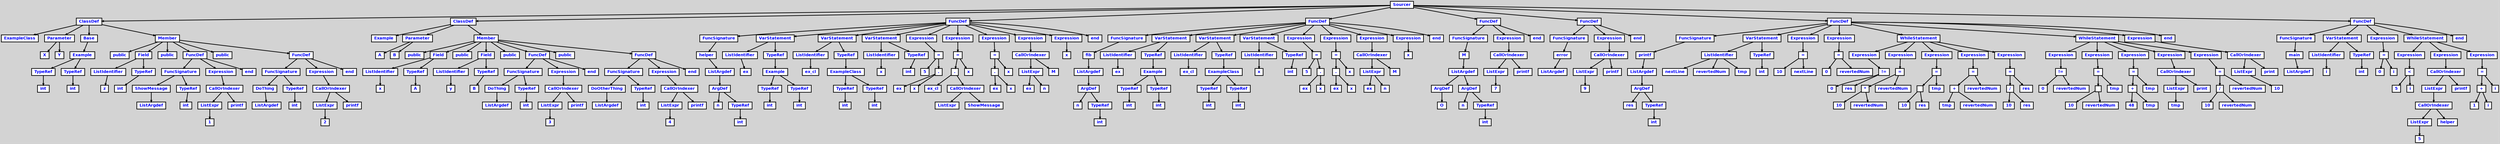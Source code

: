 digraph {

	ordering=out;
	ranksep=.4;
	bgcolor="lightgrey";  node [shape=box, fixedsize=false, fontsize=12, fontname="Helvetica-bold", fontcolor="blue"
	width=.25, height=.25, color="black", fillcolor="white", style="filled, solid, bold"];

	edge [arrowsize=.5, color="black", style="bold"]

	n0000127E7763D628[label="Sourcer"]
	n0000127E776074D8[label="ClassDef"]
	n0000127E776073A0[label="ExampleClass"]
	n0000127E77607748[label="Parameter"]
	n0000127E77601BE0[label="X"]
	n0000127E77601D18[label="Y"]
	n0000127E77607880[label="Base"]
	n0000127E776079B8[label="Example"]
	n0000127E77601F88[label="TypeRef"]
	n0000127E77601AA8[label="int"]
	n0000127E776021F8[label="TypeRef"]
	n0000127E77601E50[label="int"]
	n0000127E77607AF0[label="Member"]
	n0000127E77602330[label="public"]
	n0000127E77602A80[label="Field"]
	n0000127E776025A0[label="ListIdentifier"]
	n0000127E77602468[label="z"]
	n0000127E77602948[label="TypeRef"]
	n0000127E776026D8[label="int"]
	n0000127E77602BB8[label="public"]
	n0000127E77604A30[label="FuncDef"]
	n0000127E776031D0[label="FuncSignature"]
	n0000127E77603308[label="ShowMessage"]
	n0000127E77602E28[label="ListArgdef"]
	n0000127E77603098[label="TypeRef"]
	n0000127E77602CF0[label="int"]
	n0000127E77604CA0[label="Expression"]
	n0000127E77604DD8[label="CallOrIndexer"]
	n0000127E77604550[label="ListExpr"]
	n0000127E776041A8[label="1"]
	n0000127E77604070[label="printf"]
	n0000127E77603CC8[label="end"]
	n0000127E77605048[label="public"]
	n0000127E77606EC0[label="FuncDef"]
	n0000127E77605660[label="FuncSignature"]
	n0000127E77605798[label="DoThing"]
	n0000127E776052B8[label="ListArgdef"]
	n0000127E77605528[label="TypeRef"]
	n0000127E77605180[label="int"]
	n0000127E77607130[label="Expression"]
	n0000127E77607268[label="CallOrIndexer"]
	n0000127E776069E0[label="ListExpr"]
	n0000127E77606638[label="2"]
	n0000127E77606500[label="printf"]
	n0000127E77606158[label="end"]
	n0000127E7760D8C8[label="ClassDef"]
	n0000127E7760D790[label="Example"]
	n0000127E7760DB38[label="Parameter"]
	n0000127E77607C28[label="A"]
	n0000127E77607D60[label="B"]
	n0000127E7760DC70[label="Member"]
	n0000127E77607E98[label="public"]
	n0000127E776085E8[label="Field"]
	n0000127E77608108[label="ListIdentifier"]
	n0000127E77607FD0[label="x"]
	n0000127E776084B0[label="TypeRef"]
	n0000127E77608378[label="A"]
	n0000127E77608720[label="public"]
	n0000127E77608E70[label="Field"]
	n0000127E77608990[label="ListIdentifier"]
	n0000127E77608858[label="y"]
	n0000127E77608D38[label="TypeRef"]
	n0000127E77608C00[label="B"]
	n0000127E77608FA8[label="public"]
	n0000127E7760AE20[label="FuncDef"]
	n0000127E776095C0[label="FuncSignature"]
	n0000127E776096F8[label="DoThing"]
	n0000127E77609218[label="ListArgdef"]
	n0000127E77609488[label="TypeRef"]
	n0000127E776090E0[label="int"]
	n0000127E7760B090[label="Expression"]
	n0000127E7760B1C8[label="CallOrIndexer"]
	n0000127E7760A940[label="ListExpr"]
	n0000127E7760A598[label="3"]
	n0000127E7760A460[label="printf"]
	n0000127E7760A0B8[label="end"]
	n0000127E7760B438[label="public"]
	n0000127E7760D2B0[label="FuncDef"]
	n0000127E7760BA50[label="FuncSignature"]
	n0000127E7760BB88[label="DoOtherThing"]
	n0000127E7760B6A8[label="ListArgdef"]
	n0000127E7760B918[label="TypeRef"]
	n0000127E7760B570[label="int"]
	n0000127E7760D520[label="Expression"]
	n0000127E7760D658[label="CallOrIndexer"]
	n0000127E7760CDD0[label="ListExpr"]
	n0000127E7760CA28[label="4"]
	n0000127E7760C8F0[label="printf"]
	n0000127E7760C548[label="end"]
	n0000127E77617D50[label="FuncDef"]
	n0000127E7760E3C0[label="FuncSignature"]
	n0000127E7760E4F8[label="helper"]
	n0000127E7760E288[label="ListArgdef"]
	n0000127E7760E018[label="ArgDef"]
	n0000127E7760DDA8[label="n"]
	n0000127E7760DEE0[label="TypeRef"]
	n0000127E7760DA00[label="int"]
	n0000127E7760ED80[label="VarStatement"]
	n0000127E7760E768[label="ListIdentifier"]
	n0000127E7760E630[label="ex"]
	n0000127E7760F128[label="TypeRef"]
	n0000127E7760EFF0[label="Example"]
	n0000127E7760EC48[label="TypeRef"]
	n0000127E7760E9D8[label="int"]
	n0000127E7760EEB8[label="TypeRef"]
	n0000127E7760EB10[label="int"]
	n0000127E7760F878[label="VarStatement"]
	n0000127E7760F260[label="ListIdentifier"]
	n0000127E7760E8A0[label="ex_cl"]
	n0000127E7760FC20[label="TypeRef"]
	n0000127E7760FAE8[label="ExampleClass"]
	n0000127E7760F740[label="TypeRef"]
	n0000127E7760F4D0[label="int"]
	n0000127E7760F9B0[label="TypeRef"]
	n0000127E7760F608[label="int"]
	n0000127E77610100[label="VarStatement"]
	n0000127E7760FD58[label="ListIdentifier"]
	n0000127E7760F398[label="x"]
	n0000127E77610238[label="TypeRef"]
	n0000127E7760FFC8[label="int"]
	n0000127E776115B8[label="Expression"]
	n0000127E776116F0[label="="]
	n0000127E77611348[label="5"]
	n0000127E77611210[label="."]
	n0000127E77610FA0[label="ex"]
	n0000127E77610E68[label="x"]
	n0000127E77612A70[label="Expression"]
	n0000127E77614198[label="="]
	n0000127E776142D0[label="."]
	n0000127E77612E18[label="ex_cl"]
	n0000127E77613F28[label="CallOrIndexer"]
	n0000127E776136A0[label="ListExpr"]
	n0000127E77612F50[label="ShowMessage"]
	n0000127E77611A98[label="x"]
	n0000127E77614F00[label="Expression"]
	n0000127E77615788[label="="]
	n0000127E77615650[label="."]
	n0000127E776152A8[label="ex"]
	n0000127E77615518[label="x"]
	n0000127E77614540[label="x"]
	n0000127E77617600[label="Expression"]
	n0000127E77617738[label="CallOrIndexer"]
	n0000127E77616EB0[label="ListExpr"]
	n0000127E77616760[label="ex"]
	n0000127E77616B08[label="n"]
	n0000127E77616628[label="M"]
	n0000127E77617E88[label="Expression"]
	n0000127E77617AE0[label="x"]
	n0000127E776179A8[label="end"]
	n0000127E7761F5F8[label="FuncDef"]
	n0000127E77618710[label="FuncSignature"]
	n0000127E77618848[label="fib"]
	n0000127E776185D8[label="ListArgdef"]
	n0000127E77618368[label="ArgDef"]
	n0000127E776180F8[label="n"]
	n0000127E77618230[label="TypeRef"]
	n0000127E77617FC0[label="int"]
	n0000127E776190D0[label="VarStatement"]
	n0000127E77618AB8[label="ListIdentifier"]
	n0000127E77618980[label="ex"]
	n0000127E77619478[label="TypeRef"]
	n0000127E77619340[label="Example"]
	n0000127E77618F98[label="TypeRef"]
	n0000127E77618D28[label="int"]
	n0000127E77619208[label="TypeRef"]
	n0000127E77618E60[label="int"]
	n0000127E77619BC8[label="VarStatement"]
	n0000127E776195B0[label="ListIdentifier"]
	n0000127E77618BF0[label="ex_cl"]
	n0000127E77619F70[label="TypeRef"]
	n0000127E77619E38[label="ExampleClass"]
	n0000127E77619A90[label="TypeRef"]
	n0000127E77619820[label="int"]
	n0000127E77619D00[label="TypeRef"]
	n0000127E77619958[label="int"]
	n0000127E7761A450[label="VarStatement"]
	n0000127E7761A0A8[label="ListIdentifier"]
	n0000127E776196E8[label="x"]
	n0000127E7761A588[label="TypeRef"]
	n0000127E7761A318[label="int"]
	n0000127E7761B908[label="Expression"]
	n0000127E7761BA40[label="="]
	n0000127E7761B698[label="5"]
	n0000127E7761B560[label="."]
	n0000127E7761B2F0[label="ex"]
	n0000127E7761B1B8[label="x"]
	n0000127E7761C7A8[label="Expression"]
	n0000127E7761D030[label="="]
	n0000127E7761CEF8[label="."]
	n0000127E7761CB50[label="ex"]
	n0000127E7761CDC0[label="x"]
	n0000127E7761BDE8[label="x"]
	n0000127E7761EEA8[label="Expression"]
	n0000127E7761EFE0[label="CallOrIndexer"]
	n0000127E7761E758[label="ListExpr"]
	n0000127E7761E008[label="ex"]
	n0000127E7761E3B0[label="n"]
	n0000127E7761DED0[label="M"]
	n0000127E7761F730[label="Expression"]
	n0000127E7761F388[label="x"]
	n0000127E7761F250[label="end"]
	n0000127E77621A88[label="FuncDef"]
	n0000127E77620228[label="FuncSignature"]
	n0000127E77620360[label="M"]
	n0000127E776200F0[label="ListArgdef"]
	n0000127E7761F9A0[label="ArgDef"]
	n0000127E7761F868[label="O"]
	n0000127E7761FE80[label="ArgDef"]
	n0000127E7761FC10[label="n"]
	n0000127E7761FD48[label="TypeRef"]
	n0000127E7761FAD8[label="int"]
	n0000127E77621CF8[label="Expression"]
	n0000127E77621E30[label="CallOrIndexer"]
	n0000127E776215A8[label="ListExpr"]
	n0000127E77621200[label="7"]
	n0000127E776210C8[label="printf"]
	n0000127E77620D20[label="end"]
	n0000127E77623A38[label="FuncDef"]
	n0000127E776221D8[label="FuncSignature"]
	n0000127E77622310[label="error"]
	n0000127E776220A0[label="ListArgdef"]
	n0000127E77623CA8[label="Expression"]
	n0000127E77623DE0[label="CallOrIndexer"]
	n0000127E77623558[label="ListExpr"]
	n0000127E776231B0[label="9"]
	n0000127E77623078[label="printf"]
	n0000127E77622CD0[label="end"]
	n0000127E77636260[label="FuncDef"]
	n0000127E77624668[label="FuncSignature"]
	n0000127E776247A0[label="printf"]
	n0000127E77624530[label="ListArgdef"]
	n0000127E776242C0[label="ArgDef"]
	n0000127E77624050[label="res"]
	n0000127E77624188[label="TypeRef"]
	n0000127E77623F18[label="int"]
	n0000127E77625028[label="VarStatement"]
	n0000127E77624A10[label="ListIdentifier"]
	n0000127E776248D8[label="nextLine"]
	n0000127E77624B48[label="revertedNum"]
	n0000127E77624C80[label="tmp"]
	n0000127E77625160[label="TypeRef"]
	n0000127E77624EF0[label="int"]
	n0000127E77625C58[label="Expression"]
	n0000127E77626138[label="="]
	n0000127E77625D90[label="10"]
	n0000127E77625508[label="nextLine"]
	n0000127E77626AF8[label="Expression"]
	n0000127E77626FD8[label="="]
	n0000127E77626C30[label="0"]
	n0000127E776263A8[label="revertedNum"]
	n0000127E7762D290[label="WhileStatement"]
	n0000127E7762D500[label="Expression"]
	n0000127E77627AD0[label="!="]
	n0000127E77627D40[label="0"]
	n0000127E77627248[label="res"]
	n0000127E77628E50[label="Expression"]
	n0000127E77629468[label="="]
	n0000127E77629330[label="*"]
	n0000127E776295A0[label="10"]
	n0000127E776290C0[label="revertedNum"]
	n0000127E77628220[label="revertedNum"]
	n0000127E7762A578[label="Expression"]
	n0000127E7762AB90[label="="]
	n0000127E7762AA58[label=""]
	n0000127E7762ACC8[label="10"]
	n0000127E7762A7E8[label="res"]
	n0000127E77629948[label="tmp"]
	n0000127E7762BCA0[label="Expression"]
	n0000127E7762C2B8[label="="]
	n0000127E7762C180[label="+"]
	n0000127E7762C3F0[label="tmp"]
	n0000127E7762BF10[label="revertedNum"]
	n0000127E7762B070[label="revertedNum"]
	n0000127E7762D3C8[label="Expression"]
	n0000127E7762D9E0[label="="]
	n0000127E7762D8A8[label="/"]
	n0000127E7762DB18[label="10"]
	n0000127E7762D638[label="res"]
	n0000127E7762C798[label="res"]
	n0000127E776342B0[label="WhileStatement"]
	n0000127E77634520[label="Expression"]
	n0000127E7762E880[label="!="]
	n0000127E7762EAF0[label="0"]
	n0000127E7762DFF8[label="revertedNum"]
	n0000127E7762FC00[label="Expression"]
	n0000127E77630218[label="="]
	n0000127E776300E0[label=""]
	n0000127E77630350[label="10"]
	n0000127E7762FE70[label="revertedNum"]
	n0000127E7762EFD0[label="tmp"]
	n0000127E77631328[label="Expression"]
	n0000127E77631940[label="="]
	n0000127E77631808[label="+"]
	n0000127E77631A78[label="48"]
	n0000127E77631598[label="tmp"]
	n0000127E776306F8[label="tmp"]
	n0000127E776332D8[label="Expression"]
	n0000127E77633410[label="CallOrIndexer"]
	n0000127E77632B88[label="ListExpr"]
	n0000127E776327E0[label="tmp"]
	n0000127E776326A8[label="print"]
	n0000127E776343E8[label="Expression"]
	n0000127E77634A00[label="="]
	n0000127E776348C8[label="/"]
	n0000127E77634B38[label="10"]
	n0000127E77634658[label="revertedNum"]
	n0000127E776337B8[label="revertedNum"]
	n0000127E776364D0[label="Expression"]
	n0000127E77636608[label="CallOrIndexer"]
	n0000127E77635D80[label="ListExpr"]
	n0000127E776359D8[label="10"]
	n0000127E776358A0[label="print"]
	n0000127E776354F8[label="end"]
	n0000127E7763BDC8[label="FuncDef"]
	n0000127E776369B0[label="FuncSignature"]
	n0000127E77636AE8[label="main"]
	n0000127E77636878[label="ListArgdef"]
	n0000127E77637100[label="VarStatement"]
	n0000127E77636D58[label="ListIdentifier"]
	n0000127E77636C20[label="i"]
	n0000127E77637238[label="TypeRef"]
	n0000127E77636FC8[label="int"]
	n0000127E77637D30[label="Expression"]
	n0000127E77638210[label="="]
	n0000127E77637E68[label="0"]
	n0000127E776375E0[label="i"]
	n0000127E7763CB30[label="WhileStatement"]
	n0000127E7763CDA0[label="Expression"]
	n0000127E77638D08[label="<"]
	n0000127E77638F78[label="5"]
	n0000127E77638480[label="i"]
	n0000127E7763BB58[label="Expression"]
	n0000127E7763BC90[label="CallOrIndexer"]
	n0000127E7763B2D0[label="ListExpr"]
	n0000127E7763B408[label="CallOrIndexer"]
	n0000127E7763AB80[label="ListExpr"]
	n0000127E7763A7D8[label="5"]
	n0000127E7763A6A0[label="helper"]
	n0000127E7763A430[label="printf"]
	n0000127E7763CC68[label="Expression"]
	n0000127E7763D280[label="="]
	n0000127E7763D148[label="+"]
	n0000127E7763D3B8[label="1"]
	n0000127E7763CED8[label="i"]
	n0000127E7763C038[label="i"]
	n0000127E776380D8[label="end"]

		n0000127E7763D628 -> n0000127E776074D8		// Sourcer -> ClassDef
		n0000127E776074D8 -> n0000127E776073A0		// ClassDef -> ExampleClass
		n0000127E776074D8 -> n0000127E77607748		// ClassDef -> Parameter
		n0000127E77607748 -> n0000127E77601BE0		// Parameter -> X
		n0000127E77607748 -> n0000127E77601D18		// Parameter -> Y
		n0000127E776074D8 -> n0000127E77607880		// ClassDef -> Base
		n0000127E77607880 -> n0000127E776079B8		// Base -> Example
		n0000127E776079B8 -> n0000127E77601F88		// Example -> TypeRef
		n0000127E77601F88 -> n0000127E77601AA8		// TypeRef -> int
		n0000127E776079B8 -> n0000127E776021F8		// Example -> TypeRef
		n0000127E776021F8 -> n0000127E77601E50		// TypeRef -> int
		n0000127E776074D8 -> n0000127E77607AF0		// ClassDef -> Member
		n0000127E77607AF0 -> n0000127E77602330		// Member -> public
		n0000127E77607AF0 -> n0000127E77602A80		// Member -> Field
		n0000127E77602A80 -> n0000127E776025A0		// Field -> ListIdentifier
		n0000127E776025A0 -> n0000127E77602468		// ListIdentifier -> z
		n0000127E77602A80 -> n0000127E77602948		// Field -> TypeRef
		n0000127E77602948 -> n0000127E776026D8		// TypeRef -> int
		n0000127E77607AF0 -> n0000127E77602BB8		// Member -> public
		n0000127E77607AF0 -> n0000127E77604A30		// Member -> FuncDef
		n0000127E77604A30 -> n0000127E776031D0		// FuncDef -> FuncSignature
		n0000127E776031D0 -> n0000127E77603308		// FuncSignature -> ShowMessage
		n0000127E77603308 -> n0000127E77602E28		// ShowMessage -> ListArgdef
		n0000127E776031D0 -> n0000127E77603098		// FuncSignature -> TypeRef
		n0000127E77603098 -> n0000127E77602CF0		// TypeRef -> int
		n0000127E77604A30 -> n0000127E77604CA0		// FuncDef -> Expression
		n0000127E77604CA0 -> n0000127E77604DD8		// Expression -> CallOrIndexer
		n0000127E77604DD8 -> n0000127E77604550		// CallOrIndexer -> ListExpr
		n0000127E77604550 -> n0000127E776041A8		// ListExpr -> 1
		n0000127E77604DD8 -> n0000127E77604070		// CallOrIndexer -> printf
		n0000127E77604A30 -> n0000127E77603CC8		// FuncDef -> end
		n0000127E77607AF0 -> n0000127E77605048		// Member -> public
		n0000127E77607AF0 -> n0000127E77606EC0		// Member -> FuncDef
		n0000127E77606EC0 -> n0000127E77605660		// FuncDef -> FuncSignature
		n0000127E77605660 -> n0000127E77605798		// FuncSignature -> DoThing
		n0000127E77605798 -> n0000127E776052B8		// DoThing -> ListArgdef
		n0000127E77605660 -> n0000127E77605528		// FuncSignature -> TypeRef
		n0000127E77605528 -> n0000127E77605180		// TypeRef -> int
		n0000127E77606EC0 -> n0000127E77607130		// FuncDef -> Expression
		n0000127E77607130 -> n0000127E77607268		// Expression -> CallOrIndexer
		n0000127E77607268 -> n0000127E776069E0		// CallOrIndexer -> ListExpr
		n0000127E776069E0 -> n0000127E77606638		// ListExpr -> 2
		n0000127E77607268 -> n0000127E77606500		// CallOrIndexer -> printf
		n0000127E77606EC0 -> n0000127E77606158		// FuncDef -> end
		n0000127E7763D628 -> n0000127E7760D8C8		// Sourcer -> ClassDef
		n0000127E7760D8C8 -> n0000127E7760D790		// ClassDef -> Example
		n0000127E7760D8C8 -> n0000127E7760DB38		// ClassDef -> Parameter
		n0000127E7760DB38 -> n0000127E77607C28		// Parameter -> A
		n0000127E7760DB38 -> n0000127E77607D60		// Parameter -> B
		n0000127E7760D8C8 -> n0000127E7760DC70		// ClassDef -> Member
		n0000127E7760DC70 -> n0000127E77607E98		// Member -> public
		n0000127E7760DC70 -> n0000127E776085E8		// Member -> Field
		n0000127E776085E8 -> n0000127E77608108		// Field -> ListIdentifier
		n0000127E77608108 -> n0000127E77607FD0		// ListIdentifier -> x
		n0000127E776085E8 -> n0000127E776084B0		// Field -> TypeRef
		n0000127E776084B0 -> n0000127E77608378		// TypeRef -> A
		n0000127E7760DC70 -> n0000127E77608720		// Member -> public
		n0000127E7760DC70 -> n0000127E77608E70		// Member -> Field
		n0000127E77608E70 -> n0000127E77608990		// Field -> ListIdentifier
		n0000127E77608990 -> n0000127E77608858		// ListIdentifier -> y
		n0000127E77608E70 -> n0000127E77608D38		// Field -> TypeRef
		n0000127E77608D38 -> n0000127E77608C00		// TypeRef -> B
		n0000127E7760DC70 -> n0000127E77608FA8		// Member -> public
		n0000127E7760DC70 -> n0000127E7760AE20		// Member -> FuncDef
		n0000127E7760AE20 -> n0000127E776095C0		// FuncDef -> FuncSignature
		n0000127E776095C0 -> n0000127E776096F8		// FuncSignature -> DoThing
		n0000127E776096F8 -> n0000127E77609218		// DoThing -> ListArgdef
		n0000127E776095C0 -> n0000127E77609488		// FuncSignature -> TypeRef
		n0000127E77609488 -> n0000127E776090E0		// TypeRef -> int
		n0000127E7760AE20 -> n0000127E7760B090		// FuncDef -> Expression
		n0000127E7760B090 -> n0000127E7760B1C8		// Expression -> CallOrIndexer
		n0000127E7760B1C8 -> n0000127E7760A940		// CallOrIndexer -> ListExpr
		n0000127E7760A940 -> n0000127E7760A598		// ListExpr -> 3
		n0000127E7760B1C8 -> n0000127E7760A460		// CallOrIndexer -> printf
		n0000127E7760AE20 -> n0000127E7760A0B8		// FuncDef -> end
		n0000127E7760DC70 -> n0000127E7760B438		// Member -> public
		n0000127E7760DC70 -> n0000127E7760D2B0		// Member -> FuncDef
		n0000127E7760D2B0 -> n0000127E7760BA50		// FuncDef -> FuncSignature
		n0000127E7760BA50 -> n0000127E7760BB88		// FuncSignature -> DoOtherThing
		n0000127E7760BB88 -> n0000127E7760B6A8		// DoOtherThing -> ListArgdef
		n0000127E7760BA50 -> n0000127E7760B918		// FuncSignature -> TypeRef
		n0000127E7760B918 -> n0000127E7760B570		// TypeRef -> int
		n0000127E7760D2B0 -> n0000127E7760D520		// FuncDef -> Expression
		n0000127E7760D520 -> n0000127E7760D658		// Expression -> CallOrIndexer
		n0000127E7760D658 -> n0000127E7760CDD0		// CallOrIndexer -> ListExpr
		n0000127E7760CDD0 -> n0000127E7760CA28		// ListExpr -> 4
		n0000127E7760D658 -> n0000127E7760C8F0		// CallOrIndexer -> printf
		n0000127E7760D2B0 -> n0000127E7760C548		// FuncDef -> end
		n0000127E7763D628 -> n0000127E77617D50		// Sourcer -> FuncDef
		n0000127E77617D50 -> n0000127E7760E3C0		// FuncDef -> FuncSignature
		n0000127E7760E3C0 -> n0000127E7760E4F8		// FuncSignature -> helper
		n0000127E7760E4F8 -> n0000127E7760E288		// helper -> ListArgdef
		n0000127E7760E288 -> n0000127E7760E018		// ListArgdef -> ArgDef
		n0000127E7760E018 -> n0000127E7760DDA8		// ArgDef -> n
		n0000127E7760E018 -> n0000127E7760DEE0		// ArgDef -> TypeRef
		n0000127E7760DEE0 -> n0000127E7760DA00		// TypeRef -> int
		n0000127E77617D50 -> n0000127E7760ED80		// FuncDef -> VarStatement
		n0000127E7760ED80 -> n0000127E7760E768		// VarStatement -> ListIdentifier
		n0000127E7760E768 -> n0000127E7760E630		// ListIdentifier -> ex
		n0000127E7760ED80 -> n0000127E7760F128		// VarStatement -> TypeRef
		n0000127E7760F128 -> n0000127E7760EFF0		// TypeRef -> Example
		n0000127E7760EFF0 -> n0000127E7760EC48		// Example -> TypeRef
		n0000127E7760EC48 -> n0000127E7760E9D8		// TypeRef -> int
		n0000127E7760EFF0 -> n0000127E7760EEB8		// Example -> TypeRef
		n0000127E7760EEB8 -> n0000127E7760EB10		// TypeRef -> int
		n0000127E77617D50 -> n0000127E7760F878		// FuncDef -> VarStatement
		n0000127E7760F878 -> n0000127E7760F260		// VarStatement -> ListIdentifier
		n0000127E7760F260 -> n0000127E7760E8A0		// ListIdentifier -> ex_cl
		n0000127E7760F878 -> n0000127E7760FC20		// VarStatement -> TypeRef
		n0000127E7760FC20 -> n0000127E7760FAE8		// TypeRef -> ExampleClass
		n0000127E7760FAE8 -> n0000127E7760F740		// ExampleClass -> TypeRef
		n0000127E7760F740 -> n0000127E7760F4D0		// TypeRef -> int
		n0000127E7760FAE8 -> n0000127E7760F9B0		// ExampleClass -> TypeRef
		n0000127E7760F9B0 -> n0000127E7760F608		// TypeRef -> int
		n0000127E77617D50 -> n0000127E77610100		// FuncDef -> VarStatement
		n0000127E77610100 -> n0000127E7760FD58		// VarStatement -> ListIdentifier
		n0000127E7760FD58 -> n0000127E7760F398		// ListIdentifier -> x
		n0000127E77610100 -> n0000127E77610238		// VarStatement -> TypeRef
		n0000127E77610238 -> n0000127E7760FFC8		// TypeRef -> int
		n0000127E77617D50 -> n0000127E776115B8		// FuncDef -> Expression
		n0000127E776115B8 -> n0000127E776116F0		// Expression -> =
		n0000127E776116F0 -> n0000127E77611348		// = -> 5
		n0000127E776116F0 -> n0000127E77611210		// = -> .
		n0000127E77611210 -> n0000127E77610FA0		// . -> ex
		n0000127E77611210 -> n0000127E77610E68		// . -> x
		n0000127E77617D50 -> n0000127E77612A70		// FuncDef -> Expression
		n0000127E77612A70 -> n0000127E77614198		// Expression -> =
		n0000127E77614198 -> n0000127E776142D0		// = -> .
		n0000127E776142D0 -> n0000127E77612E18		// . -> ex_cl
		n0000127E776142D0 -> n0000127E77613F28		// . -> CallOrIndexer
		n0000127E77613F28 -> n0000127E776136A0		// CallOrIndexer -> ListExpr
		n0000127E77613F28 -> n0000127E77612F50		// CallOrIndexer -> ShowMessage
		n0000127E77614198 -> n0000127E77611A98		// = -> x
		n0000127E77617D50 -> n0000127E77614F00		// FuncDef -> Expression
		n0000127E77614F00 -> n0000127E77615788		// Expression -> =
		n0000127E77615788 -> n0000127E77615650		// = -> .
		n0000127E77615650 -> n0000127E776152A8		// . -> ex
		n0000127E77615650 -> n0000127E77615518		// . -> x
		n0000127E77615788 -> n0000127E77614540		// = -> x
		n0000127E77617D50 -> n0000127E77617600		// FuncDef -> Expression
		n0000127E77617600 -> n0000127E77617738		// Expression -> CallOrIndexer
		n0000127E77617738 -> n0000127E77616EB0		// CallOrIndexer -> ListExpr
		n0000127E77616EB0 -> n0000127E77616760		// ListExpr -> ex
		n0000127E77616EB0 -> n0000127E77616B08		// ListExpr -> n
		n0000127E77617738 -> n0000127E77616628		// CallOrIndexer -> M
		n0000127E77617D50 -> n0000127E77617E88		// FuncDef -> Expression
		n0000127E77617E88 -> n0000127E77617AE0		// Expression -> x
		n0000127E77617D50 -> n0000127E776179A8		// FuncDef -> end
		n0000127E7763D628 -> n0000127E7761F5F8		// Sourcer -> FuncDef
		n0000127E7761F5F8 -> n0000127E77618710		// FuncDef -> FuncSignature
		n0000127E77618710 -> n0000127E77618848		// FuncSignature -> fib
		n0000127E77618848 -> n0000127E776185D8		// fib -> ListArgdef
		n0000127E776185D8 -> n0000127E77618368		// ListArgdef -> ArgDef
		n0000127E77618368 -> n0000127E776180F8		// ArgDef -> n
		n0000127E77618368 -> n0000127E77618230		// ArgDef -> TypeRef
		n0000127E77618230 -> n0000127E77617FC0		// TypeRef -> int
		n0000127E7761F5F8 -> n0000127E776190D0		// FuncDef -> VarStatement
		n0000127E776190D0 -> n0000127E77618AB8		// VarStatement -> ListIdentifier
		n0000127E77618AB8 -> n0000127E77618980		// ListIdentifier -> ex
		n0000127E776190D0 -> n0000127E77619478		// VarStatement -> TypeRef
		n0000127E77619478 -> n0000127E77619340		// TypeRef -> Example
		n0000127E77619340 -> n0000127E77618F98		// Example -> TypeRef
		n0000127E77618F98 -> n0000127E77618D28		// TypeRef -> int
		n0000127E77619340 -> n0000127E77619208		// Example -> TypeRef
		n0000127E77619208 -> n0000127E77618E60		// TypeRef -> int
		n0000127E7761F5F8 -> n0000127E77619BC8		// FuncDef -> VarStatement
		n0000127E77619BC8 -> n0000127E776195B0		// VarStatement -> ListIdentifier
		n0000127E776195B0 -> n0000127E77618BF0		// ListIdentifier -> ex_cl
		n0000127E77619BC8 -> n0000127E77619F70		// VarStatement -> TypeRef
		n0000127E77619F70 -> n0000127E77619E38		// TypeRef -> ExampleClass
		n0000127E77619E38 -> n0000127E77619A90		// ExampleClass -> TypeRef
		n0000127E77619A90 -> n0000127E77619820		// TypeRef -> int
		n0000127E77619E38 -> n0000127E77619D00		// ExampleClass -> TypeRef
		n0000127E77619D00 -> n0000127E77619958		// TypeRef -> int
		n0000127E7761F5F8 -> n0000127E7761A450		// FuncDef -> VarStatement
		n0000127E7761A450 -> n0000127E7761A0A8		// VarStatement -> ListIdentifier
		n0000127E7761A0A8 -> n0000127E776196E8		// ListIdentifier -> x
		n0000127E7761A450 -> n0000127E7761A588		// VarStatement -> TypeRef
		n0000127E7761A588 -> n0000127E7761A318		// TypeRef -> int
		n0000127E7761F5F8 -> n0000127E7761B908		// FuncDef -> Expression
		n0000127E7761B908 -> n0000127E7761BA40		// Expression -> =
		n0000127E7761BA40 -> n0000127E7761B698		// = -> 5
		n0000127E7761BA40 -> n0000127E7761B560		// = -> .
		n0000127E7761B560 -> n0000127E7761B2F0		// . -> ex
		n0000127E7761B560 -> n0000127E7761B1B8		// . -> x
		n0000127E7761F5F8 -> n0000127E7761C7A8		// FuncDef -> Expression
		n0000127E7761C7A8 -> n0000127E7761D030		// Expression -> =
		n0000127E7761D030 -> n0000127E7761CEF8		// = -> .
		n0000127E7761CEF8 -> n0000127E7761CB50		// . -> ex
		n0000127E7761CEF8 -> n0000127E7761CDC0		// . -> x
		n0000127E7761D030 -> n0000127E7761BDE8		// = -> x
		n0000127E7761F5F8 -> n0000127E7761EEA8		// FuncDef -> Expression
		n0000127E7761EEA8 -> n0000127E7761EFE0		// Expression -> CallOrIndexer
		n0000127E7761EFE0 -> n0000127E7761E758		// CallOrIndexer -> ListExpr
		n0000127E7761E758 -> n0000127E7761E008		// ListExpr -> ex
		n0000127E7761E758 -> n0000127E7761E3B0		// ListExpr -> n
		n0000127E7761EFE0 -> n0000127E7761DED0		// CallOrIndexer -> M
		n0000127E7761F5F8 -> n0000127E7761F730		// FuncDef -> Expression
		n0000127E7761F730 -> n0000127E7761F388		// Expression -> x
		n0000127E7761F5F8 -> n0000127E7761F250		// FuncDef -> end
		n0000127E7763D628 -> n0000127E77621A88		// Sourcer -> FuncDef
		n0000127E77621A88 -> n0000127E77620228		// FuncDef -> FuncSignature
		n0000127E77620228 -> n0000127E77620360		// FuncSignature -> M
		n0000127E77620360 -> n0000127E776200F0		// M -> ListArgdef
		n0000127E776200F0 -> n0000127E7761F9A0		// ListArgdef -> ArgDef
		n0000127E7761F9A0 -> n0000127E7761F868		// ArgDef -> O
		n0000127E776200F0 -> n0000127E7761FE80		// ListArgdef -> ArgDef
		n0000127E7761FE80 -> n0000127E7761FC10		// ArgDef -> n
		n0000127E7761FE80 -> n0000127E7761FD48		// ArgDef -> TypeRef
		n0000127E7761FD48 -> n0000127E7761FAD8		// TypeRef -> int
		n0000127E77621A88 -> n0000127E77621CF8		// FuncDef -> Expression
		n0000127E77621CF8 -> n0000127E77621E30		// Expression -> CallOrIndexer
		n0000127E77621E30 -> n0000127E776215A8		// CallOrIndexer -> ListExpr
		n0000127E776215A8 -> n0000127E77621200		// ListExpr -> 7
		n0000127E77621E30 -> n0000127E776210C8		// CallOrIndexer -> printf
		n0000127E77621A88 -> n0000127E77620D20		// FuncDef -> end
		n0000127E7763D628 -> n0000127E77623A38		// Sourcer -> FuncDef
		n0000127E77623A38 -> n0000127E776221D8		// FuncDef -> FuncSignature
		n0000127E776221D8 -> n0000127E77622310		// FuncSignature -> error
		n0000127E77622310 -> n0000127E776220A0		// error -> ListArgdef
		n0000127E77623A38 -> n0000127E77623CA8		// FuncDef -> Expression
		n0000127E77623CA8 -> n0000127E77623DE0		// Expression -> CallOrIndexer
		n0000127E77623DE0 -> n0000127E77623558		// CallOrIndexer -> ListExpr
		n0000127E77623558 -> n0000127E776231B0		// ListExpr -> 9
		n0000127E77623DE0 -> n0000127E77623078		// CallOrIndexer -> printf
		n0000127E77623A38 -> n0000127E77622CD0		// FuncDef -> end
		n0000127E7763D628 -> n0000127E77636260		// Sourcer -> FuncDef
		n0000127E77636260 -> n0000127E77624668		// FuncDef -> FuncSignature
		n0000127E77624668 -> n0000127E776247A0		// FuncSignature -> printf
		n0000127E776247A0 -> n0000127E77624530		// printf -> ListArgdef
		n0000127E77624530 -> n0000127E776242C0		// ListArgdef -> ArgDef
		n0000127E776242C0 -> n0000127E77624050		// ArgDef -> res
		n0000127E776242C0 -> n0000127E77624188		// ArgDef -> TypeRef
		n0000127E77624188 -> n0000127E77623F18		// TypeRef -> int
		n0000127E77636260 -> n0000127E77625028		// FuncDef -> VarStatement
		n0000127E77625028 -> n0000127E77624A10		// VarStatement -> ListIdentifier
		n0000127E77624A10 -> n0000127E776248D8		// ListIdentifier -> nextLine
		n0000127E77624A10 -> n0000127E77624B48		// ListIdentifier -> revertedNum
		n0000127E77624A10 -> n0000127E77624C80		// ListIdentifier -> tmp
		n0000127E77625028 -> n0000127E77625160		// VarStatement -> TypeRef
		n0000127E77625160 -> n0000127E77624EF0		// TypeRef -> int
		n0000127E77636260 -> n0000127E77625C58		// FuncDef -> Expression
		n0000127E77625C58 -> n0000127E77626138		// Expression -> =
		n0000127E77626138 -> n0000127E77625D90		// = -> 10
		n0000127E77626138 -> n0000127E77625508		// = -> nextLine
		n0000127E77636260 -> n0000127E77626AF8		// FuncDef -> Expression
		n0000127E77626AF8 -> n0000127E77626FD8		// Expression -> =
		n0000127E77626FD8 -> n0000127E77626C30		// = -> 0
		n0000127E77626FD8 -> n0000127E776263A8		// = -> revertedNum
		n0000127E77636260 -> n0000127E7762D290		// FuncDef -> WhileStatement
		n0000127E7762D290 -> n0000127E7762D500		// WhileStatement -> Expression
		n0000127E7762D500 -> n0000127E77627AD0		// Expression -> !=
		n0000127E77627AD0 -> n0000127E77627D40		// != -> 0
		n0000127E77627AD0 -> n0000127E77627248		// != -> res
		n0000127E7762D290 -> n0000127E77628E50		// WhileStatement -> Expression
		n0000127E77628E50 -> n0000127E77629468		// Expression -> =
		n0000127E77629468 -> n0000127E77629330		// = -> *
		n0000127E77629330 -> n0000127E776295A0		// * -> 10
		n0000127E77629330 -> n0000127E776290C0		// * -> revertedNum
		n0000127E77629468 -> n0000127E77628220		// = -> revertedNum
		n0000127E7762D290 -> n0000127E7762A578		// WhileStatement -> Expression
		n0000127E7762A578 -> n0000127E7762AB90		// Expression -> =
		n0000127E7762AB90 -> n0000127E7762AA58		// = -> 
		n0000127E7762AA58 -> n0000127E7762ACC8		// > 10
		n0000127E7762AA58 -> n0000127E7762A7E8		// > res
		n0000127E7762AB90 -> n0000127E77629948		// = -> tmp
		n0000127E7762D290 -> n0000127E7762BCA0		// WhileStatement -> Expression
		n0000127E7762BCA0 -> n0000127E7762C2B8		// Expression -> =
		n0000127E7762C2B8 -> n0000127E7762C180		// = -> +
		n0000127E7762C180 -> n0000127E7762C3F0		// + -> tmp
		n0000127E7762C180 -> n0000127E7762BF10		// + -> revertedNum
		n0000127E7762C2B8 -> n0000127E7762B070		// = -> revertedNum
		n0000127E7762D290 -> n0000127E7762D3C8		// WhileStatement -> Expression
		n0000127E7762D3C8 -> n0000127E7762D9E0		// Expression -> =
		n0000127E7762D9E0 -> n0000127E7762D8A8		// = -> /
		n0000127E7762D8A8 -> n0000127E7762DB18		// / -> 10
		n0000127E7762D8A8 -> n0000127E7762D638		// / -> res
		n0000127E7762D9E0 -> n0000127E7762C798		// = -> res
		n0000127E77636260 -> n0000127E776342B0		// FuncDef -> WhileStatement
		n0000127E776342B0 -> n0000127E77634520		// WhileStatement -> Expression
		n0000127E77634520 -> n0000127E7762E880		// Expression -> !=
		n0000127E7762E880 -> n0000127E7762EAF0		// != -> 0
		n0000127E7762E880 -> n0000127E7762DFF8		// != -> revertedNum
		n0000127E776342B0 -> n0000127E7762FC00		// WhileStatement -> Expression
		n0000127E7762FC00 -> n0000127E77630218		// Expression -> =
		n0000127E77630218 -> n0000127E776300E0		// = -> 
		n0000127E776300E0 -> n0000127E77630350		// > 10
		n0000127E776300E0 -> n0000127E7762FE70		// > revertedNum
		n0000127E77630218 -> n0000127E7762EFD0		// = -> tmp
		n0000127E776342B0 -> n0000127E77631328		// WhileStatement -> Expression
		n0000127E77631328 -> n0000127E77631940		// Expression -> =
		n0000127E77631940 -> n0000127E77631808		// = -> +
		n0000127E77631808 -> n0000127E77631A78		// + -> 48
		n0000127E77631808 -> n0000127E77631598		// + -> tmp
		n0000127E77631940 -> n0000127E776306F8		// = -> tmp
		n0000127E776342B0 -> n0000127E776332D8		// WhileStatement -> Expression
		n0000127E776332D8 -> n0000127E77633410		// Expression -> CallOrIndexer
		n0000127E77633410 -> n0000127E77632B88		// CallOrIndexer -> ListExpr
		n0000127E77632B88 -> n0000127E776327E0		// ListExpr -> tmp
		n0000127E77633410 -> n0000127E776326A8		// CallOrIndexer -> print
		n0000127E776342B0 -> n0000127E776343E8		// WhileStatement -> Expression
		n0000127E776343E8 -> n0000127E77634A00		// Expression -> =
		n0000127E77634A00 -> n0000127E776348C8		// = -> /
		n0000127E776348C8 -> n0000127E77634B38		// / -> 10
		n0000127E776348C8 -> n0000127E77634658		// / -> revertedNum
		n0000127E77634A00 -> n0000127E776337B8		// = -> revertedNum
		n0000127E77636260 -> n0000127E776364D0		// FuncDef -> Expression
		n0000127E776364D0 -> n0000127E77636608		// Expression -> CallOrIndexer
		n0000127E77636608 -> n0000127E77635D80		// CallOrIndexer -> ListExpr
		n0000127E77635D80 -> n0000127E776359D8		// ListExpr -> 10
		n0000127E77636608 -> n0000127E776358A0		// CallOrIndexer -> print
		n0000127E77636260 -> n0000127E776354F8		// FuncDef -> end
		n0000127E7763D628 -> n0000127E7763BDC8		// Sourcer -> FuncDef
		n0000127E7763BDC8 -> n0000127E776369B0		// FuncDef -> FuncSignature
		n0000127E776369B0 -> n0000127E77636AE8		// FuncSignature -> main
		n0000127E77636AE8 -> n0000127E77636878		// main -> ListArgdef
		n0000127E7763BDC8 -> n0000127E77637100		// FuncDef -> VarStatement
		n0000127E77637100 -> n0000127E77636D58		// VarStatement -> ListIdentifier
		n0000127E77636D58 -> n0000127E77636C20		// ListIdentifier -> i
		n0000127E77637100 -> n0000127E77637238		// VarStatement -> TypeRef
		n0000127E77637238 -> n0000127E77636FC8		// TypeRef -> int
		n0000127E7763BDC8 -> n0000127E77637D30		// FuncDef -> Expression
		n0000127E77637D30 -> n0000127E77638210		// Expression -> =
		n0000127E77638210 -> n0000127E77637E68		// = -> 0
		n0000127E77638210 -> n0000127E776375E0		// = -> i
		n0000127E7763BDC8 -> n0000127E7763CB30		// FuncDef -> WhileStatement
		n0000127E7763CB30 -> n0000127E7763CDA0		// WhileStatement -> Expression
		n0000127E7763CDA0 -> n0000127E77638D08		// Expression -> <
		n0000127E77638D08 -> n0000127E77638F78		// < -> 5
		n0000127E77638D08 -> n0000127E77638480		// < -> i
		n0000127E7763CB30 -> n0000127E7763BB58		// WhileStatement -> Expression
		n0000127E7763BB58 -> n0000127E7763BC90		// Expression -> CallOrIndexer
		n0000127E7763BC90 -> n0000127E7763B2D0		// CallOrIndexer -> ListExpr
		n0000127E7763B2D0 -> n0000127E7763B408		// ListExpr -> CallOrIndexer
		n0000127E7763B408 -> n0000127E7763AB80		// CallOrIndexer -> ListExpr
		n0000127E7763AB80 -> n0000127E7763A7D8		// ListExpr -> 5
		n0000127E7763B408 -> n0000127E7763A6A0		// CallOrIndexer -> helper
		n0000127E7763BC90 -> n0000127E7763A430		// CallOrIndexer -> printf
		n0000127E7763CB30 -> n0000127E7763CC68		// WhileStatement -> Expression
		n0000127E7763CC68 -> n0000127E7763D280		// Expression -> =
		n0000127E7763D280 -> n0000127E7763D148		// = -> +
		n0000127E7763D148 -> n0000127E7763D3B8		// + -> 1
		n0000127E7763D148 -> n0000127E7763CED8		// + -> i
		n0000127E7763D280 -> n0000127E7763C038		// = -> i
		n0000127E7763BDC8 -> n0000127E776380D8		// FuncDef -> end

}
